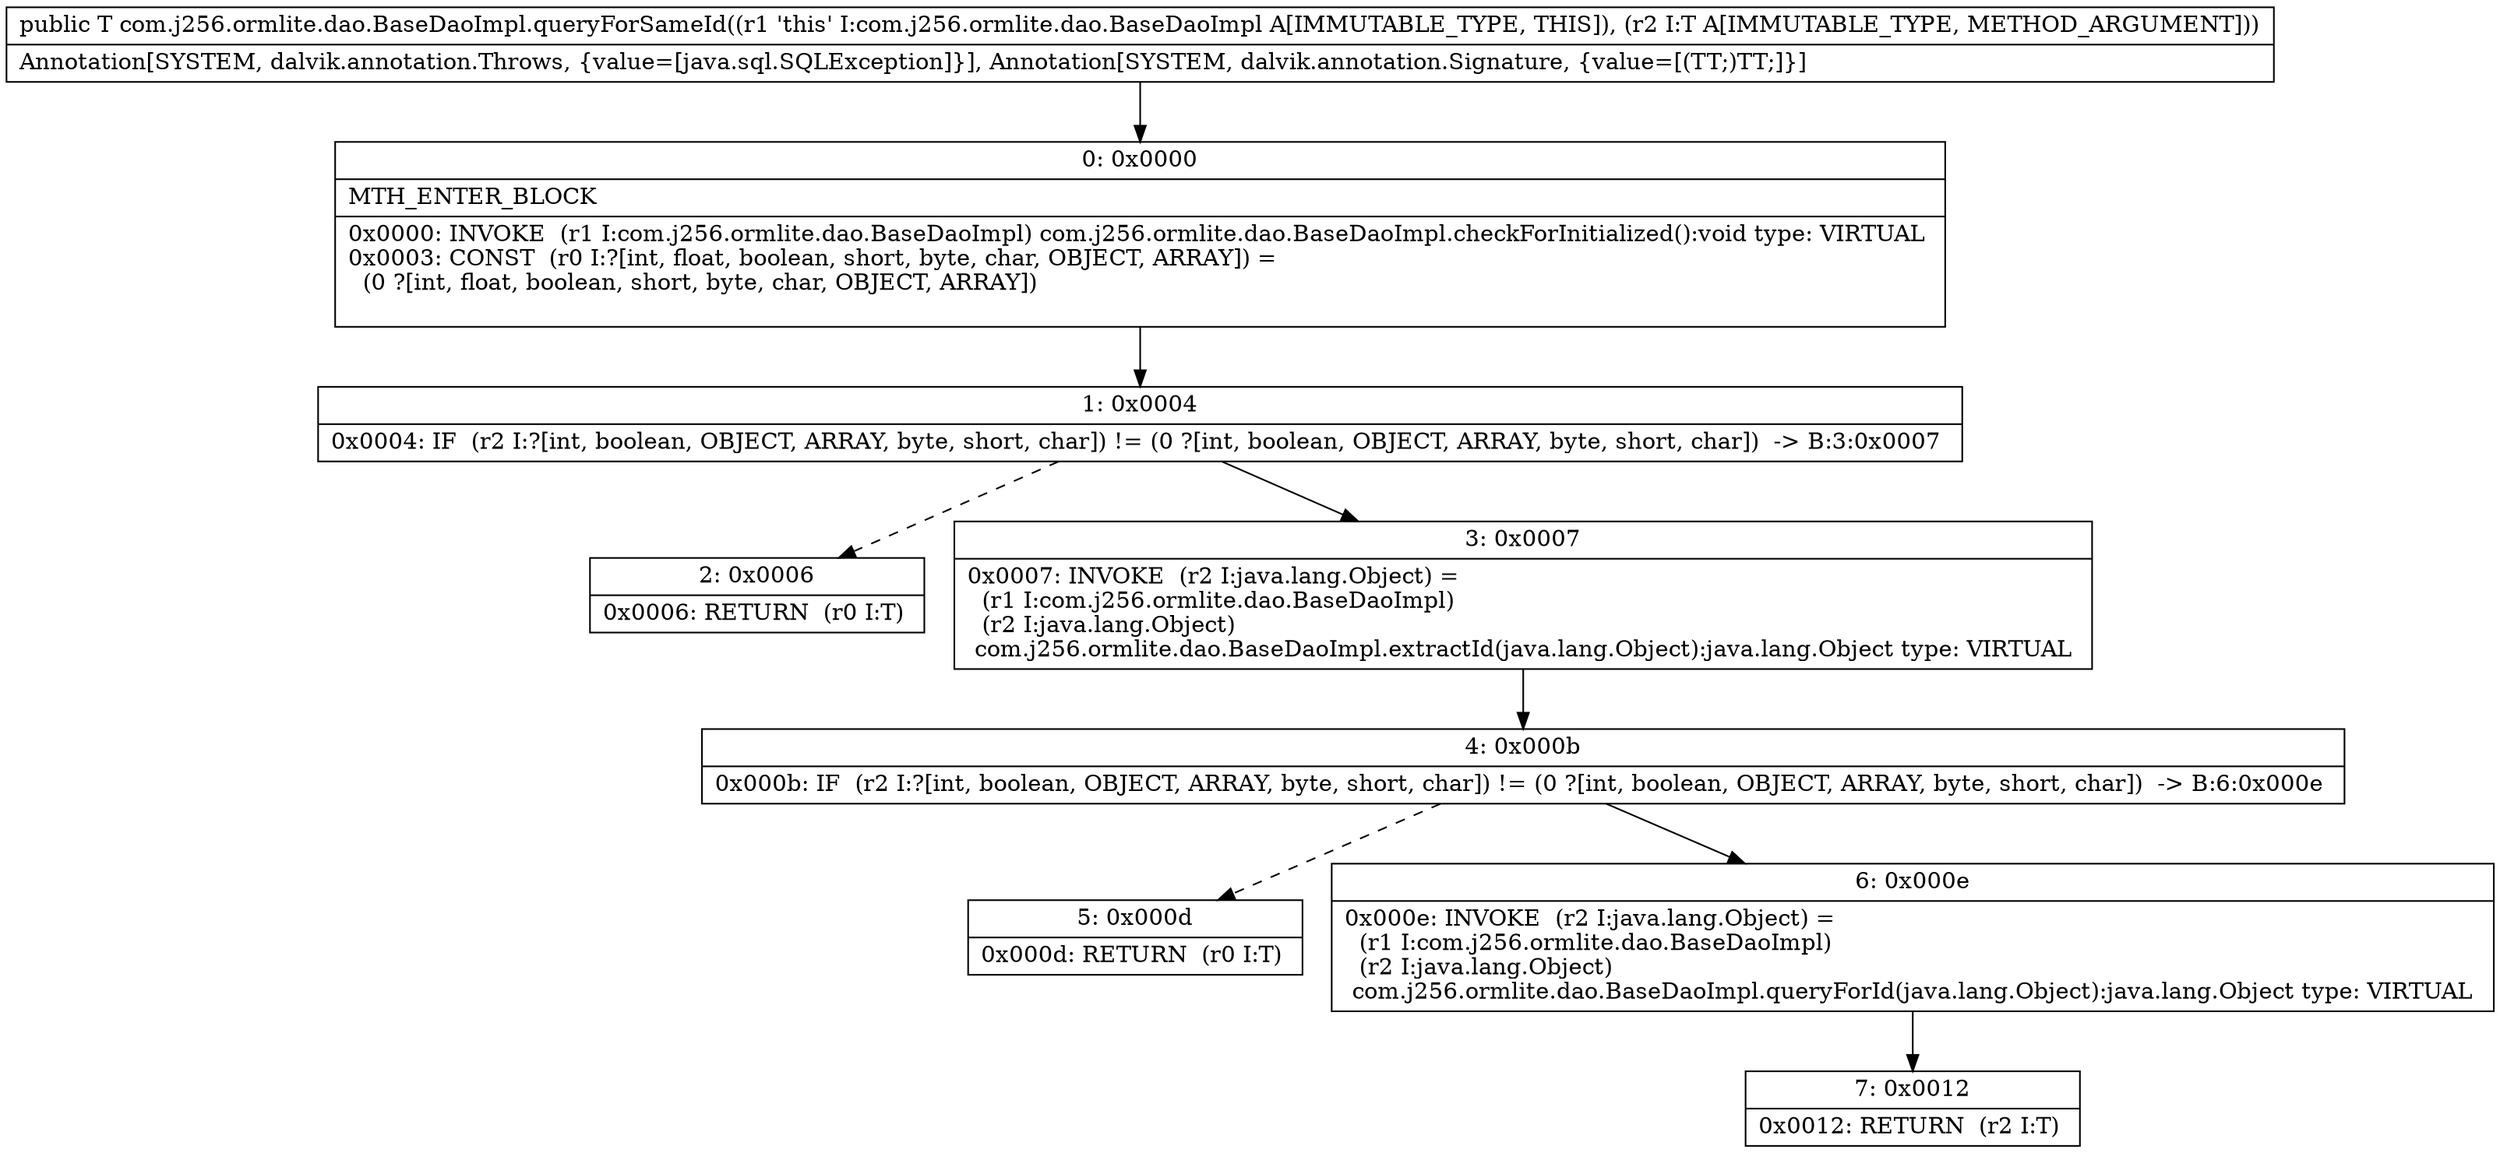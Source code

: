digraph "CFG forcom.j256.ormlite.dao.BaseDaoImpl.queryForSameId(Ljava\/lang\/Object;)Ljava\/lang\/Object;" {
Node_0 [shape=record,label="{0\:\ 0x0000|MTH_ENTER_BLOCK\l|0x0000: INVOKE  (r1 I:com.j256.ormlite.dao.BaseDaoImpl) com.j256.ormlite.dao.BaseDaoImpl.checkForInitialized():void type: VIRTUAL \l0x0003: CONST  (r0 I:?[int, float, boolean, short, byte, char, OBJECT, ARRAY]) = \l  (0 ?[int, float, boolean, short, byte, char, OBJECT, ARRAY])\l \l}"];
Node_1 [shape=record,label="{1\:\ 0x0004|0x0004: IF  (r2 I:?[int, boolean, OBJECT, ARRAY, byte, short, char]) != (0 ?[int, boolean, OBJECT, ARRAY, byte, short, char])  \-\> B:3:0x0007 \l}"];
Node_2 [shape=record,label="{2\:\ 0x0006|0x0006: RETURN  (r0 I:T) \l}"];
Node_3 [shape=record,label="{3\:\ 0x0007|0x0007: INVOKE  (r2 I:java.lang.Object) = \l  (r1 I:com.j256.ormlite.dao.BaseDaoImpl)\l  (r2 I:java.lang.Object)\l com.j256.ormlite.dao.BaseDaoImpl.extractId(java.lang.Object):java.lang.Object type: VIRTUAL \l}"];
Node_4 [shape=record,label="{4\:\ 0x000b|0x000b: IF  (r2 I:?[int, boolean, OBJECT, ARRAY, byte, short, char]) != (0 ?[int, boolean, OBJECT, ARRAY, byte, short, char])  \-\> B:6:0x000e \l}"];
Node_5 [shape=record,label="{5\:\ 0x000d|0x000d: RETURN  (r0 I:T) \l}"];
Node_6 [shape=record,label="{6\:\ 0x000e|0x000e: INVOKE  (r2 I:java.lang.Object) = \l  (r1 I:com.j256.ormlite.dao.BaseDaoImpl)\l  (r2 I:java.lang.Object)\l com.j256.ormlite.dao.BaseDaoImpl.queryForId(java.lang.Object):java.lang.Object type: VIRTUAL \l}"];
Node_7 [shape=record,label="{7\:\ 0x0012|0x0012: RETURN  (r2 I:T) \l}"];
MethodNode[shape=record,label="{public T com.j256.ormlite.dao.BaseDaoImpl.queryForSameId((r1 'this' I:com.j256.ormlite.dao.BaseDaoImpl A[IMMUTABLE_TYPE, THIS]), (r2 I:T A[IMMUTABLE_TYPE, METHOD_ARGUMENT]))  | Annotation[SYSTEM, dalvik.annotation.Throws, \{value=[java.sql.SQLException]\}], Annotation[SYSTEM, dalvik.annotation.Signature, \{value=[(TT;)TT;]\}]\l}"];
MethodNode -> Node_0;
Node_0 -> Node_1;
Node_1 -> Node_2[style=dashed];
Node_1 -> Node_3;
Node_3 -> Node_4;
Node_4 -> Node_5[style=dashed];
Node_4 -> Node_6;
Node_6 -> Node_7;
}

